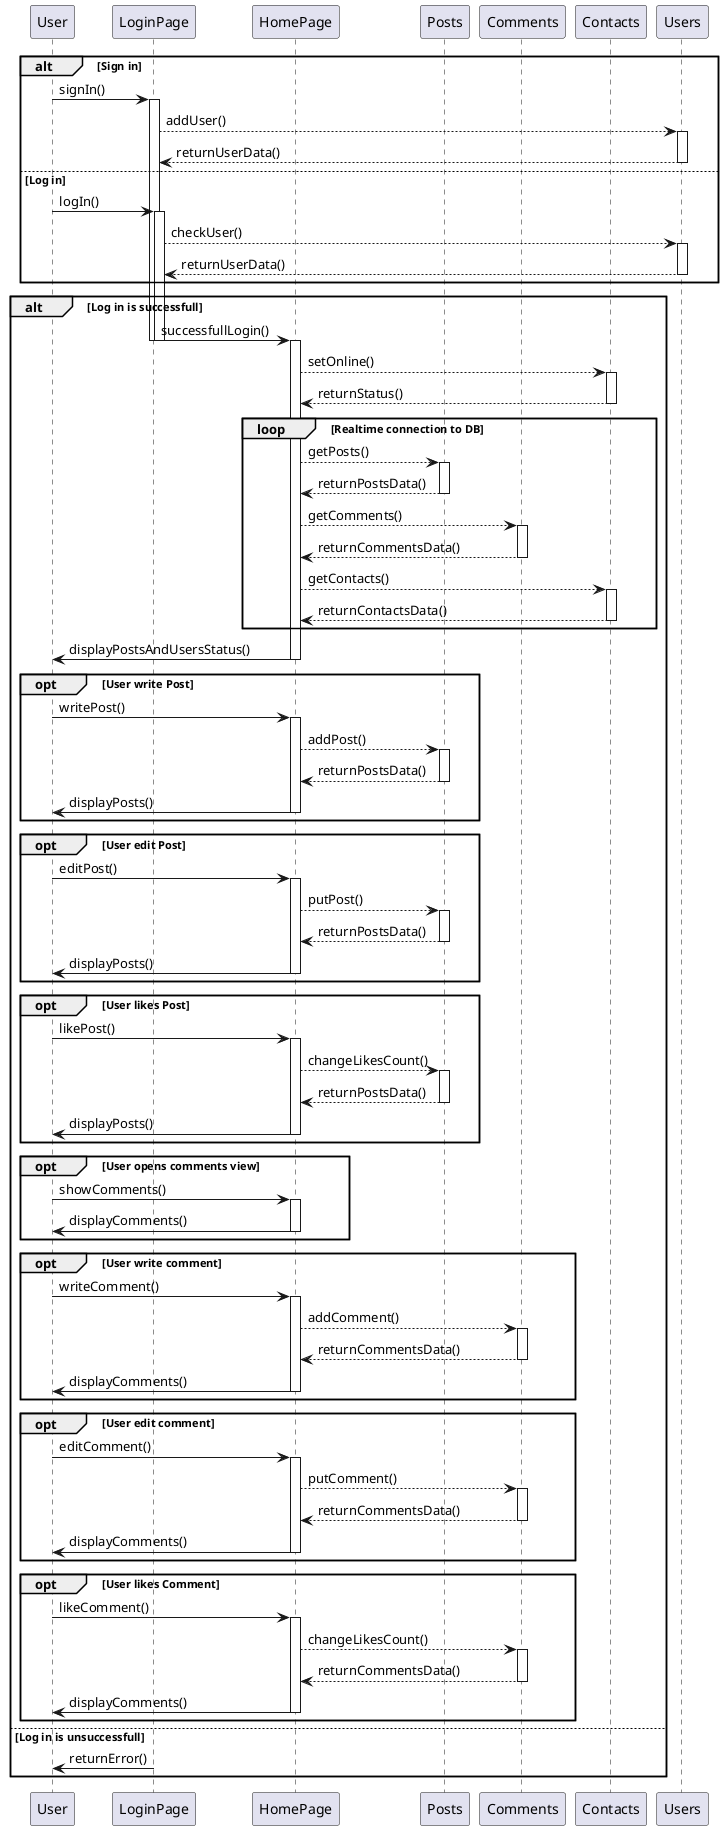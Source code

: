 @startuml Cloud Sequence DiagramBorderColor
participant User
participant LoginPage
participant HomePage
participant Posts
participant Comments
participant Contacts
participant Users

alt Sign in
    User -> LoginPage : signIn()
    activate LoginPage
    LoginPage --> Users : addUser()
    activate Users
    Users --> LoginPage : returnUserData()
    deactivate Users
else Log in
    User -> LoginPage : logIn()
    activate LoginPage
    LoginPage --> Users : checkUser()
    activate Users
    Users --> LoginPage : returnUserData()
    deactivate Users
end


alt Log in is successfull
    LoginPage -> HomePage : successfullLogin()
    deactivate LoginPage
    deactivate LoginPage
    activate HomePage
    HomePage --> Contacts : setOnline()
    activate Contacts
    Contacts --> HomePage : returnStatus()
    deactivate Contacts

    loop Realtime connection to DB
        HomePage --> Posts : getPosts()
        activate Posts
        Posts --> HomePage : returnPostsData()
        deactivate Posts
        HomePage --> Comments : getComments()
        activate Comments
        Comments --> HomePage : returnCommentsData()
        deactivate Comments
        HomePage --> Contacts : getContacts()
        activate Contacts
        Contacts --> HomePage : returnContactsData()
        deactivate Contacts
    end

    HomePage -> User : displayPostsAndUsersStatus()
    deactivate HomePage

    opt User write Post
        User -> HomePage : writePost()
        deactivate User
        activate HomePage
        HomePage --> Posts : addPost()
        activate Posts
        Posts --> HomePage : returnPostsData()
        deactivate Posts
        HomePage -> User : displayPosts()
        deactivate HomePage
    end

    opt User edit Post
        User -> HomePage : editPost()
        deactivate User
        activate HomePage
        HomePage --> Posts : putPost()
        activate Posts
        Posts --> HomePage : returnPostsData()
        deactivate Posts
        HomePage -> User : displayPosts()
        deactivate HomePage
    end

    opt User likes Post
        User -> HomePage : likePost()
        deactivate User
        activate HomePage
        HomePage --> Posts : changeLikesCount()
        activate Posts
        Posts --> HomePage : returnPostsData()
        deactivate Posts
        HomePage -> User : displayPosts()
        deactivate HomePage
    end

    opt User opens comments view
        User -> HomePage : showComments()
        deactivate User
        activate HomePage
        HomePage -> User : displayComments()
        deactivate HomePage
    end

    opt User write comment
        User -> HomePage : writeComment()
        deactivate User
        activate HomePage
        HomePage --> Comments : addComment()
        activate Comments
        Comments --> HomePage : returnCommentsData()
        deactivate Comments
        HomePage -> User : displayComments()
        deactivate HomePage
    end

    opt User edit comment
        User -> HomePage : editComment()
        deactivate User
        activate HomePage
        HomePage --> Comments : putComment()
        activate Comments
        Comments --> HomePage : returnCommentsData()
        deactivate Comments
        HomePage -> User : displayComments()
        deactivate HomePage
    end 

    opt User likes Comment
        User -> HomePage : likeComment()
        deactivate User
        activate HomePage
        HomePage --> Comments : changeLikesCount()
        activate Comments
        Comments --> HomePage : returnCommentsData()
        deactivate Comments
        HomePage -> User : displayComments()
        deactivate HomePage
    end

else Log in is unsuccessfull
    LoginPage -> User : returnError()
end

@enduml